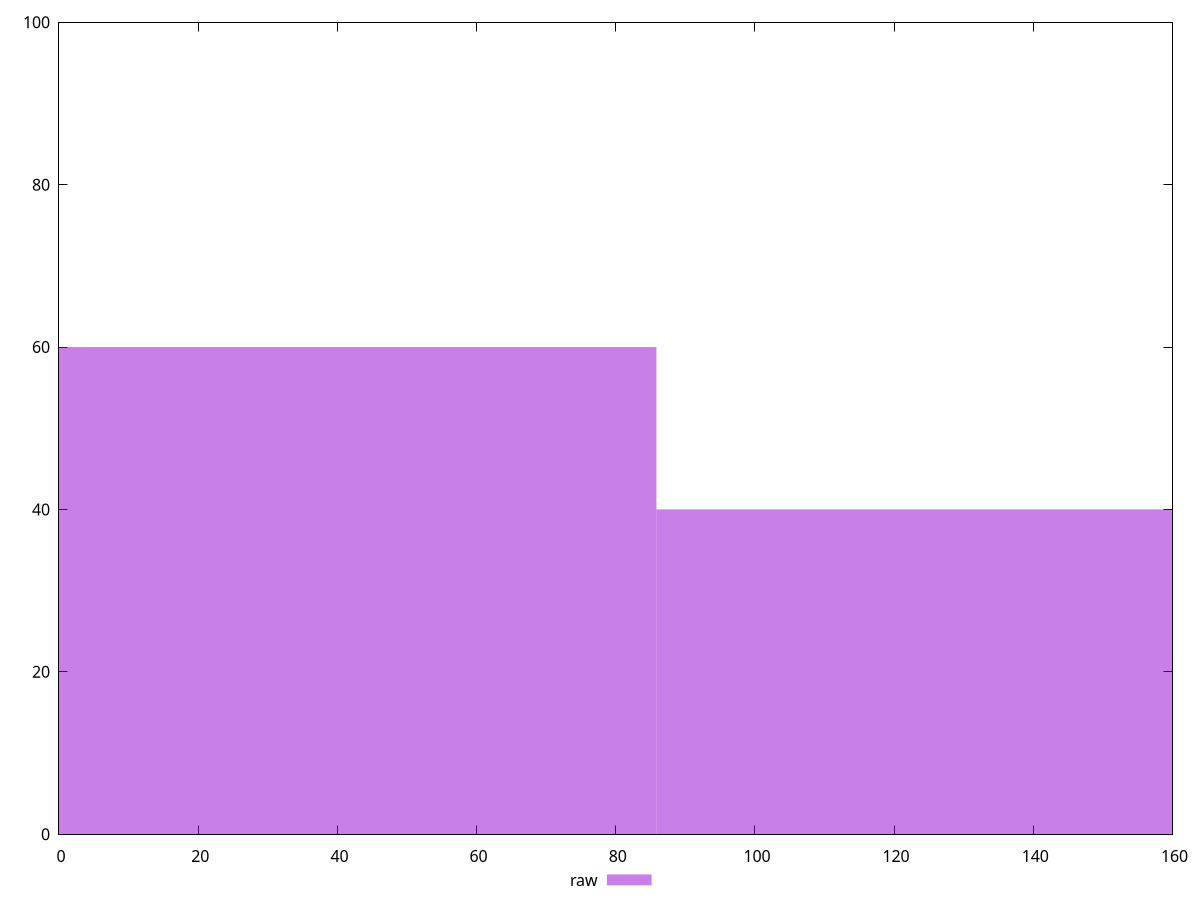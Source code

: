 reset

$raw <<EOF
0 60
171.68067168251247 40
EOF

set key outside below
set boxwidth 171.68067168251247
set xrange [0:160]
set yrange [0:100]
set trange [0:100]
set style fill transparent solid 0.5 noborder
set terminal svg size 640, 490 enhanced background rgb 'white'
set output "report_00013_2021-02-09T12-04-24.940Z/unminified-css/samples/pages/raw/histogram.svg"

plot $raw title "raw" with boxes

reset
